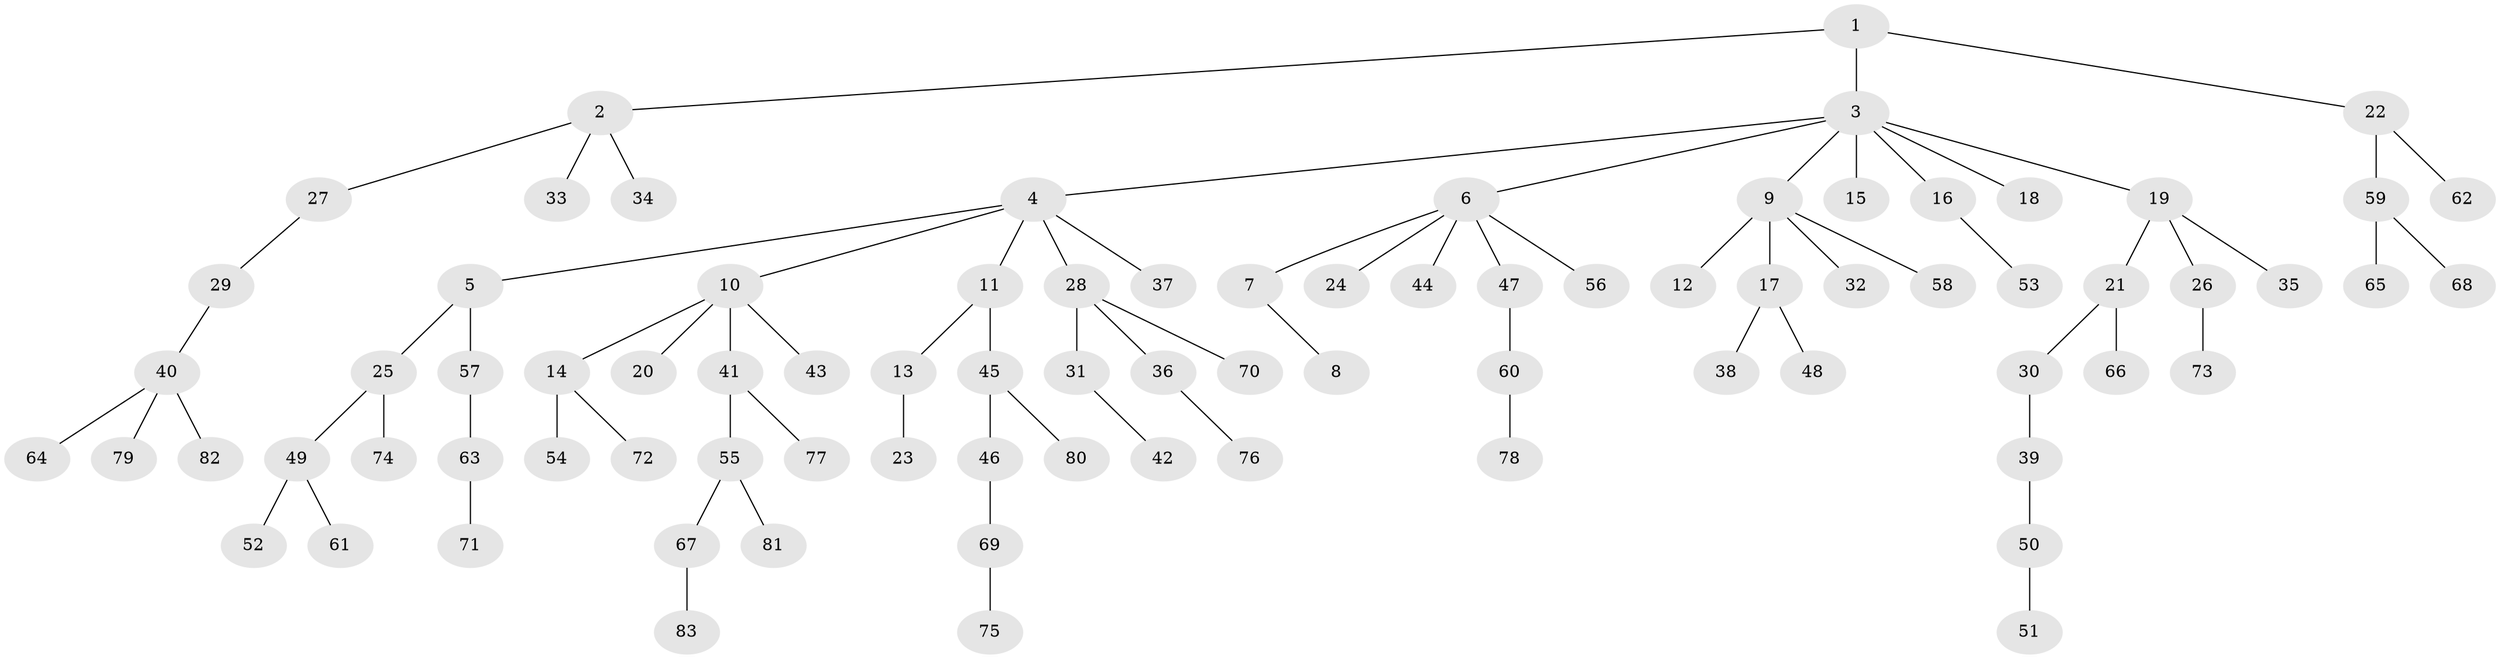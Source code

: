 // coarse degree distribution, {3: 0.1206896551724138, 7: 0.017241379310344827, 5: 0.034482758620689655, 6: 0.034482758620689655, 2: 0.25862068965517243, 1: 0.5172413793103449, 4: 0.017241379310344827}
// Generated by graph-tools (version 1.1) at 2025/24/03/03/25 07:24:05]
// undirected, 83 vertices, 82 edges
graph export_dot {
graph [start="1"]
  node [color=gray90,style=filled];
  1;
  2;
  3;
  4;
  5;
  6;
  7;
  8;
  9;
  10;
  11;
  12;
  13;
  14;
  15;
  16;
  17;
  18;
  19;
  20;
  21;
  22;
  23;
  24;
  25;
  26;
  27;
  28;
  29;
  30;
  31;
  32;
  33;
  34;
  35;
  36;
  37;
  38;
  39;
  40;
  41;
  42;
  43;
  44;
  45;
  46;
  47;
  48;
  49;
  50;
  51;
  52;
  53;
  54;
  55;
  56;
  57;
  58;
  59;
  60;
  61;
  62;
  63;
  64;
  65;
  66;
  67;
  68;
  69;
  70;
  71;
  72;
  73;
  74;
  75;
  76;
  77;
  78;
  79;
  80;
  81;
  82;
  83;
  1 -- 2;
  1 -- 3;
  1 -- 22;
  2 -- 27;
  2 -- 33;
  2 -- 34;
  3 -- 4;
  3 -- 6;
  3 -- 9;
  3 -- 15;
  3 -- 16;
  3 -- 18;
  3 -- 19;
  4 -- 5;
  4 -- 10;
  4 -- 11;
  4 -- 28;
  4 -- 37;
  5 -- 25;
  5 -- 57;
  6 -- 7;
  6 -- 24;
  6 -- 44;
  6 -- 47;
  6 -- 56;
  7 -- 8;
  9 -- 12;
  9 -- 17;
  9 -- 32;
  9 -- 58;
  10 -- 14;
  10 -- 20;
  10 -- 41;
  10 -- 43;
  11 -- 13;
  11 -- 45;
  13 -- 23;
  14 -- 54;
  14 -- 72;
  16 -- 53;
  17 -- 38;
  17 -- 48;
  19 -- 21;
  19 -- 26;
  19 -- 35;
  21 -- 30;
  21 -- 66;
  22 -- 59;
  22 -- 62;
  25 -- 49;
  25 -- 74;
  26 -- 73;
  27 -- 29;
  28 -- 31;
  28 -- 36;
  28 -- 70;
  29 -- 40;
  30 -- 39;
  31 -- 42;
  36 -- 76;
  39 -- 50;
  40 -- 64;
  40 -- 79;
  40 -- 82;
  41 -- 55;
  41 -- 77;
  45 -- 46;
  45 -- 80;
  46 -- 69;
  47 -- 60;
  49 -- 52;
  49 -- 61;
  50 -- 51;
  55 -- 67;
  55 -- 81;
  57 -- 63;
  59 -- 65;
  59 -- 68;
  60 -- 78;
  63 -- 71;
  67 -- 83;
  69 -- 75;
}
